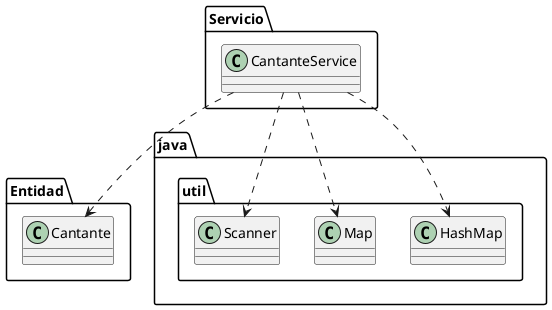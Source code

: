 @startuml
class Entidad.Cantante
class Servicio.CantanteService
class java.util.HashMap
class java.util.Map
class java.util.Scanner
Servicio.CantanteService ..> Entidad.Cantante
Servicio.CantanteService ..> java.util.HashMap
Servicio.CantanteService ..> java.util.Map
Servicio.CantanteService ..> java.util.Scanner
@enduml